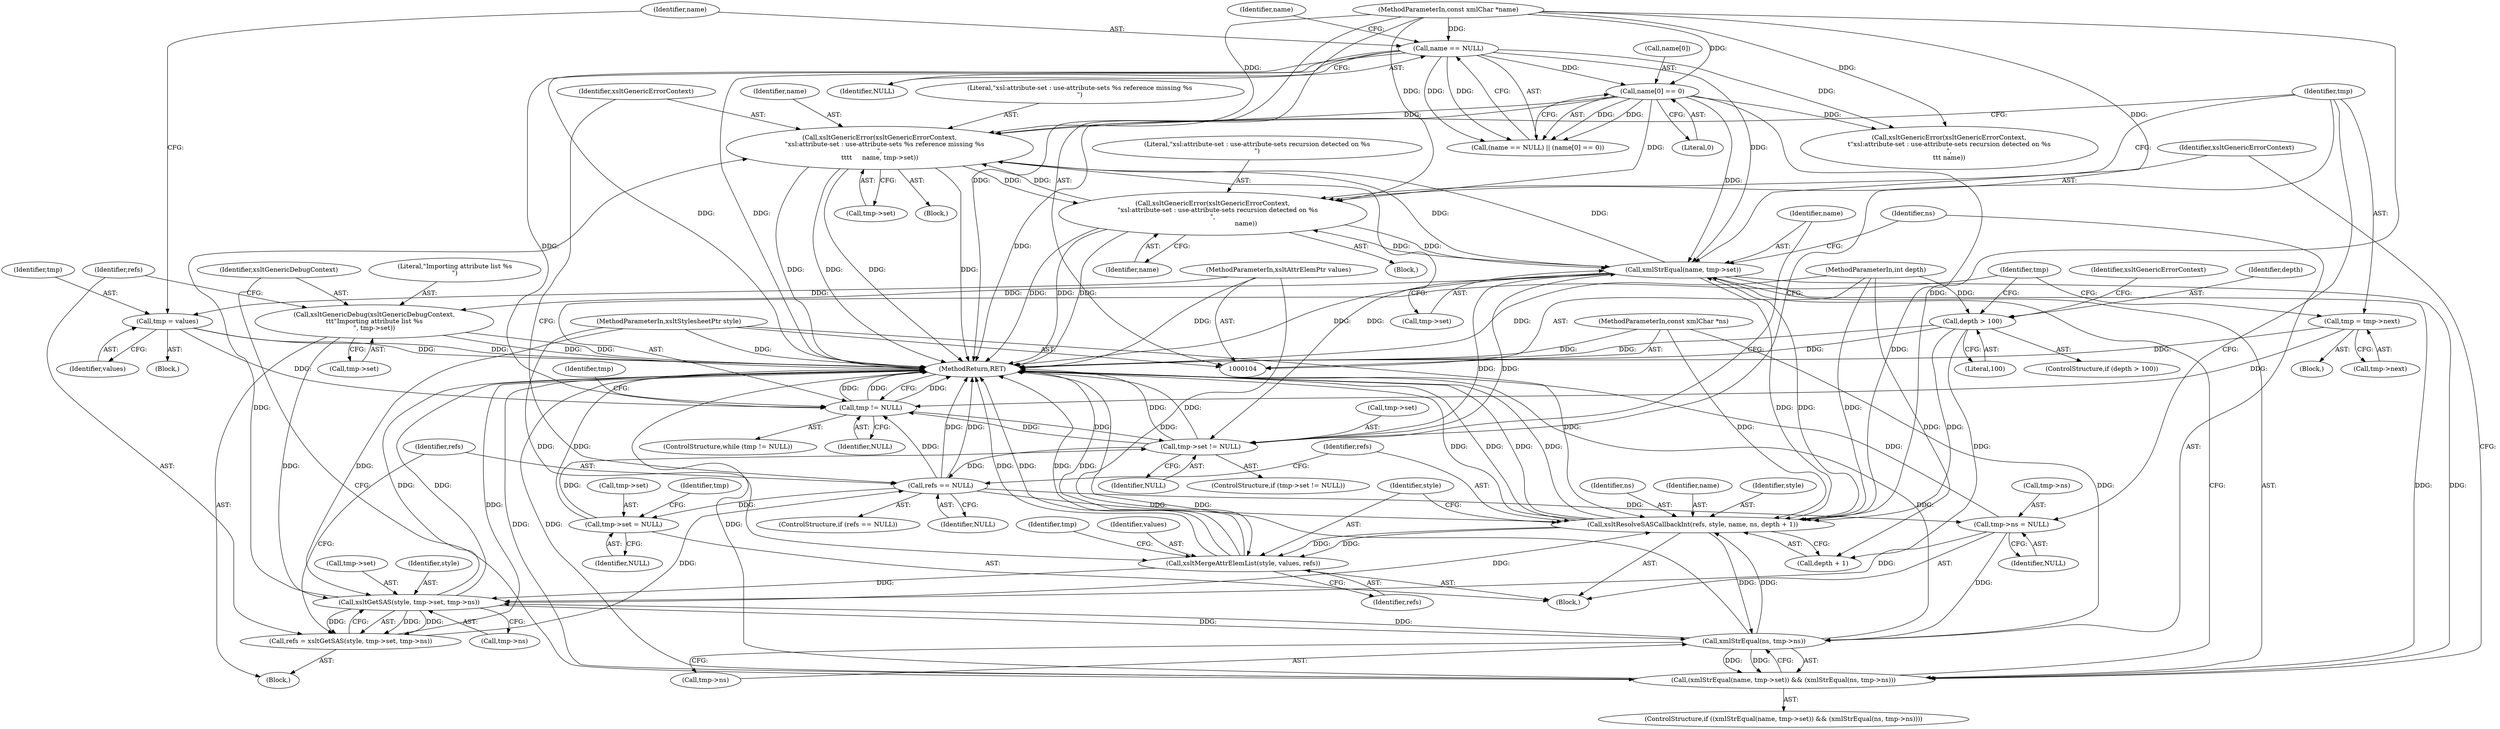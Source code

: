 digraph "0_Chrome_96dbafe288dbe2f0cc45fa3c39daf6d0c37acbab_12@pointer" {
"1000189" [label="(Call,xsltGenericError(xsltGenericErrorContext,\n     \"xsl:attribute-set : use-attribute-sets %s reference missing %s\n\",\n\t\t\t\t     name, tmp->set))"];
"1000162" [label="(Call,xsltGenericError(xsltGenericErrorContext,\n     \"xsl:attribute-set : use-attribute-sets recursion detected on %s\n\",\n                                 name))"];
"1000189" [label="(Call,xsltGenericError(xsltGenericErrorContext,\n     \"xsl:attribute-set : use-attribute-sets %s reference missing %s\n\",\n\t\t\t\t     name, tmp->set))"];
"1000151" [label="(Call,xmlStrEqual(name, tmp->set))"];
"1000198" [label="(Call,xsltResolveSASCallbackInt(refs, style, name, ns, depth + 1))"];
"1000185" [label="(Call,refs == NULL)"];
"1000174" [label="(Call,refs = xsltGetSAS(style, tmp->set, tmp->ns))"];
"1000176" [label="(Call,xsltGetSAS(style, tmp->set, tmp->ns))"];
"1000206" [label="(Call,xsltMergeAttrElemList(style, values, refs))"];
"1000106" [label="(MethodParameterIn,xsltStylesheetPtr style)"];
"1000105" [label="(MethodParameterIn,xsltAttrElemPtr values)"];
"1000168" [label="(Call,xsltGenericDebug(xsltGenericDebugContext,\n\t\t\t\"Importing attribute list %s\n\", tmp->set))"];
"1000215" [label="(Call,tmp->ns = NULL)"];
"1000156" [label="(Call,xmlStrEqual(ns, tmp->ns))"];
"1000108" [label="(MethodParameterIn,const xmlChar *ns)"];
"1000143" [label="(Call,tmp->set != NULL)"];
"1000210" [label="(Call,tmp->set = NULL)"];
"1000138" [label="(Call,tmp != NULL)"];
"1000220" [label="(Call,tmp = tmp->next)"];
"1000113" [label="(Call,tmp = values)"];
"1000118" [label="(Call,name == NULL)"];
"1000107" [label="(MethodParameterIn,const xmlChar *name)"];
"1000121" [label="(Call,name[0] == 0)"];
"1000128" [label="(Call,depth > 100)"];
"1000109" [label="(MethodParameterIn,int depth)"];
"1000150" [label="(Call,(xmlStrEqual(name, tmp->set)) && (xmlStrEqual(ns, tmp->ns)))"];
"1000128" [label="(Call,depth > 100)"];
"1000220" [label="(Call,tmp = tmp->next)"];
"1000151" [label="(Call,xmlStrEqual(name, tmp->set))"];
"1000186" [label="(Identifier,refs)"];
"1000212" [label="(Identifier,tmp)"];
"1000137" [label="(ControlStructure,while (tmp != NULL))"];
"1000117" [label="(Call,(name == NULL) || (name[0] == 0))"];
"1000141" [label="(Block,)"];
"1000210" [label="(Call,tmp->set = NULL)"];
"1000219" [label="(Identifier,NULL)"];
"1000156" [label="(Call,xmlStrEqual(ns, tmp->ns))"];
"1000118" [label="(Call,name == NULL)"];
"1000211" [label="(Call,tmp->set)"];
"1000178" [label="(Call,tmp->set)"];
"1000217" [label="(Identifier,tmp)"];
"1000162" [label="(Call,xsltGenericError(xsltGenericErrorContext,\n     \"xsl:attribute-set : use-attribute-sets recursion detected on %s\n\",\n                                 name))"];
"1000115" [label="(Identifier,values)"];
"1000176" [label="(Call,xsltGetSAS(style, tmp->set, tmp->ns))"];
"1000170" [label="(Literal,\"Importing attribute list %s\n\")"];
"1000114" [label="(Identifier,tmp)"];
"1000132" [label="(Call,xsltGenericError(xsltGenericErrorContext,\n\t\"xsl:attribute-set : use-attribute-sets recursion detected on %s\n\",\n\t\t\t name))"];
"1000145" [label="(Identifier,tmp)"];
"1000209" [label="(Identifier,refs)"];
"1000123" [label="(Identifier,name)"];
"1000144" [label="(Call,tmp->set)"];
"1000177" [label="(Identifier,style)"];
"1000143" [label="(Call,tmp->set != NULL)"];
"1000167" [label="(Block,)"];
"1000215" [label="(Call,tmp->ns = NULL)"];
"1000206" [label="(Call,xsltMergeAttrElemList(style, values, refs))"];
"1000109" [label="(MethodParameterIn,int depth)"];
"1000171" [label="(Call,tmp->set)"];
"1000189" [label="(Call,xsltGenericError(xsltGenericErrorContext,\n     \"xsl:attribute-set : use-attribute-sets %s reference missing %s\n\",\n\t\t\t\t     name, tmp->set))"];
"1000120" [label="(Identifier,NULL)"];
"1000161" [label="(Block,)"];
"1000142" [label="(ControlStructure,if (tmp->set != NULL))"];
"1000164" [label="(Literal,\"xsl:attribute-set : use-attribute-sets recursion detected on %s\n\")"];
"1000119" [label="(Identifier,name)"];
"1000216" [label="(Call,tmp->ns)"];
"1000169" [label="(Identifier,xsltGenericDebugContext)"];
"1000200" [label="(Identifier,style)"];
"1000168" [label="(Call,xsltGenericDebug(xsltGenericDebugContext,\n\t\t\t\"Importing attribute list %s\n\", tmp->set))"];
"1000149" [label="(ControlStructure,if ((xmlStrEqual(name, tmp->set)) && (xmlStrEqual(ns, tmp->ns))))"];
"1000192" [label="(Identifier,name)"];
"1000175" [label="(Identifier,refs)"];
"1000122" [label="(Call,name[0])"];
"1000130" [label="(Literal,100)"];
"1000222" [label="(Call,tmp->next)"];
"1000157" [label="(Identifier,ns)"];
"1000110" [label="(Block,)"];
"1000190" [label="(Identifier,xsltGenericErrorContext)"];
"1000108" [label="(MethodParameterIn,const xmlChar *ns)"];
"1000147" [label="(Identifier,NULL)"];
"1000153" [label="(Call,tmp->set)"];
"1000133" [label="(Identifier,xsltGenericErrorContext)"];
"1000107" [label="(MethodParameterIn,const xmlChar *name)"];
"1000127" [label="(ControlStructure,if (depth > 100))"];
"1000106" [label="(MethodParameterIn,xsltStylesheetPtr style)"];
"1000152" [label="(Identifier,name)"];
"1000174" [label="(Call,refs = xsltGetSAS(style, tmp->set, tmp->ns))"];
"1000150" [label="(Call,(xmlStrEqual(name, tmp->set)) && (xmlStrEqual(ns, tmp->ns)))"];
"1000105" [label="(MethodParameterIn,xsltAttrElemPtr values)"];
"1000158" [label="(Call,tmp->ns)"];
"1000208" [label="(Identifier,values)"];
"1000121" [label="(Call,name[0] == 0)"];
"1000197" [label="(Block,)"];
"1000139" [label="(Identifier,tmp)"];
"1000188" [label="(Block,)"];
"1000198" [label="(Call,xsltResolveSASCallbackInt(refs, style, name, ns, depth + 1))"];
"1000221" [label="(Identifier,tmp)"];
"1000191" [label="(Literal,\"xsl:attribute-set : use-attribute-sets %s reference missing %s\n\")"];
"1000225" [label="(MethodReturn,RET)"];
"1000140" [label="(Identifier,NULL)"];
"1000165" [label="(Identifier,name)"];
"1000113" [label="(Call,tmp = values)"];
"1000184" [label="(ControlStructure,if (refs == NULL))"];
"1000138" [label="(Call,tmp != NULL)"];
"1000214" [label="(Identifier,NULL)"];
"1000203" [label="(Call,depth + 1)"];
"1000129" [label="(Identifier,depth)"];
"1000207" [label="(Identifier,style)"];
"1000187" [label="(Identifier,NULL)"];
"1000125" [label="(Literal,0)"];
"1000163" [label="(Identifier,xsltGenericErrorContext)"];
"1000202" [label="(Identifier,ns)"];
"1000201" [label="(Identifier,name)"];
"1000185" [label="(Call,refs == NULL)"];
"1000199" [label="(Identifier,refs)"];
"1000193" [label="(Call,tmp->set)"];
"1000181" [label="(Call,tmp->ns)"];
"1000189" -> "1000188"  [label="AST: "];
"1000189" -> "1000193"  [label="CFG: "];
"1000190" -> "1000189"  [label="AST: "];
"1000191" -> "1000189"  [label="AST: "];
"1000192" -> "1000189"  [label="AST: "];
"1000193" -> "1000189"  [label="AST: "];
"1000221" -> "1000189"  [label="CFG: "];
"1000189" -> "1000225"  [label="DDG: "];
"1000189" -> "1000225"  [label="DDG: "];
"1000189" -> "1000225"  [label="DDG: "];
"1000189" -> "1000225"  [label="DDG: "];
"1000189" -> "1000143"  [label="DDG: "];
"1000189" -> "1000151"  [label="DDG: "];
"1000189" -> "1000162"  [label="DDG: "];
"1000162" -> "1000189"  [label="DDG: "];
"1000151" -> "1000189"  [label="DDG: "];
"1000121" -> "1000189"  [label="DDG: "];
"1000107" -> "1000189"  [label="DDG: "];
"1000176" -> "1000189"  [label="DDG: "];
"1000162" -> "1000161"  [label="AST: "];
"1000162" -> "1000165"  [label="CFG: "];
"1000163" -> "1000162"  [label="AST: "];
"1000164" -> "1000162"  [label="AST: "];
"1000165" -> "1000162"  [label="AST: "];
"1000221" -> "1000162"  [label="CFG: "];
"1000162" -> "1000225"  [label="DDG: "];
"1000162" -> "1000225"  [label="DDG: "];
"1000162" -> "1000225"  [label="DDG: "];
"1000162" -> "1000151"  [label="DDG: "];
"1000151" -> "1000162"  [label="DDG: "];
"1000121" -> "1000162"  [label="DDG: "];
"1000107" -> "1000162"  [label="DDG: "];
"1000151" -> "1000150"  [label="AST: "];
"1000151" -> "1000153"  [label="CFG: "];
"1000152" -> "1000151"  [label="AST: "];
"1000153" -> "1000151"  [label="AST: "];
"1000157" -> "1000151"  [label="CFG: "];
"1000150" -> "1000151"  [label="CFG: "];
"1000151" -> "1000225"  [label="DDG: "];
"1000151" -> "1000143"  [label="DDG: "];
"1000151" -> "1000150"  [label="DDG: "];
"1000151" -> "1000150"  [label="DDG: "];
"1000198" -> "1000151"  [label="DDG: "];
"1000121" -> "1000151"  [label="DDG: "];
"1000118" -> "1000151"  [label="DDG: "];
"1000107" -> "1000151"  [label="DDG: "];
"1000143" -> "1000151"  [label="DDG: "];
"1000151" -> "1000168"  [label="DDG: "];
"1000151" -> "1000198"  [label="DDG: "];
"1000198" -> "1000197"  [label="AST: "];
"1000198" -> "1000203"  [label="CFG: "];
"1000199" -> "1000198"  [label="AST: "];
"1000200" -> "1000198"  [label="AST: "];
"1000201" -> "1000198"  [label="AST: "];
"1000202" -> "1000198"  [label="AST: "];
"1000203" -> "1000198"  [label="AST: "];
"1000207" -> "1000198"  [label="CFG: "];
"1000198" -> "1000225"  [label="DDG: "];
"1000198" -> "1000225"  [label="DDG: "];
"1000198" -> "1000225"  [label="DDG: "];
"1000198" -> "1000225"  [label="DDG: "];
"1000198" -> "1000156"  [label="DDG: "];
"1000185" -> "1000198"  [label="DDG: "];
"1000121" -> "1000198"  [label="DDG: "];
"1000107" -> "1000198"  [label="DDG: "];
"1000176" -> "1000198"  [label="DDG: "];
"1000106" -> "1000198"  [label="DDG: "];
"1000156" -> "1000198"  [label="DDG: "];
"1000108" -> "1000198"  [label="DDG: "];
"1000128" -> "1000198"  [label="DDG: "];
"1000109" -> "1000198"  [label="DDG: "];
"1000198" -> "1000206"  [label="DDG: "];
"1000198" -> "1000206"  [label="DDG: "];
"1000185" -> "1000184"  [label="AST: "];
"1000185" -> "1000187"  [label="CFG: "];
"1000186" -> "1000185"  [label="AST: "];
"1000187" -> "1000185"  [label="AST: "];
"1000190" -> "1000185"  [label="CFG: "];
"1000199" -> "1000185"  [label="CFG: "];
"1000185" -> "1000225"  [label="DDG: "];
"1000185" -> "1000225"  [label="DDG: "];
"1000185" -> "1000138"  [label="DDG: "];
"1000174" -> "1000185"  [label="DDG: "];
"1000143" -> "1000185"  [label="DDG: "];
"1000185" -> "1000210"  [label="DDG: "];
"1000185" -> "1000215"  [label="DDG: "];
"1000174" -> "1000167"  [label="AST: "];
"1000174" -> "1000176"  [label="CFG: "];
"1000175" -> "1000174"  [label="AST: "];
"1000176" -> "1000174"  [label="AST: "];
"1000186" -> "1000174"  [label="CFG: "];
"1000174" -> "1000225"  [label="DDG: "];
"1000176" -> "1000174"  [label="DDG: "];
"1000176" -> "1000174"  [label="DDG: "];
"1000176" -> "1000174"  [label="DDG: "];
"1000176" -> "1000181"  [label="CFG: "];
"1000177" -> "1000176"  [label="AST: "];
"1000178" -> "1000176"  [label="AST: "];
"1000181" -> "1000176"  [label="AST: "];
"1000176" -> "1000225"  [label="DDG: "];
"1000176" -> "1000225"  [label="DDG: "];
"1000176" -> "1000156"  [label="DDG: "];
"1000206" -> "1000176"  [label="DDG: "];
"1000106" -> "1000176"  [label="DDG: "];
"1000168" -> "1000176"  [label="DDG: "];
"1000215" -> "1000176"  [label="DDG: "];
"1000156" -> "1000176"  [label="DDG: "];
"1000206" -> "1000197"  [label="AST: "];
"1000206" -> "1000209"  [label="CFG: "];
"1000207" -> "1000206"  [label="AST: "];
"1000208" -> "1000206"  [label="AST: "];
"1000209" -> "1000206"  [label="AST: "];
"1000212" -> "1000206"  [label="CFG: "];
"1000206" -> "1000225"  [label="DDG: "];
"1000206" -> "1000225"  [label="DDG: "];
"1000206" -> "1000225"  [label="DDG: "];
"1000206" -> "1000225"  [label="DDG: "];
"1000106" -> "1000206"  [label="DDG: "];
"1000105" -> "1000206"  [label="DDG: "];
"1000106" -> "1000104"  [label="AST: "];
"1000106" -> "1000225"  [label="DDG: "];
"1000105" -> "1000104"  [label="AST: "];
"1000105" -> "1000225"  [label="DDG: "];
"1000105" -> "1000113"  [label="DDG: "];
"1000168" -> "1000167"  [label="AST: "];
"1000168" -> "1000171"  [label="CFG: "];
"1000169" -> "1000168"  [label="AST: "];
"1000170" -> "1000168"  [label="AST: "];
"1000171" -> "1000168"  [label="AST: "];
"1000175" -> "1000168"  [label="CFG: "];
"1000168" -> "1000225"  [label="DDG: "];
"1000168" -> "1000225"  [label="DDG: "];
"1000215" -> "1000197"  [label="AST: "];
"1000215" -> "1000219"  [label="CFG: "];
"1000216" -> "1000215"  [label="AST: "];
"1000219" -> "1000215"  [label="AST: "];
"1000221" -> "1000215"  [label="CFG: "];
"1000215" -> "1000225"  [label="DDG: "];
"1000215" -> "1000156"  [label="DDG: "];
"1000156" -> "1000150"  [label="AST: "];
"1000156" -> "1000158"  [label="CFG: "];
"1000157" -> "1000156"  [label="AST: "];
"1000158" -> "1000156"  [label="AST: "];
"1000150" -> "1000156"  [label="CFG: "];
"1000156" -> "1000225"  [label="DDG: "];
"1000156" -> "1000225"  [label="DDG: "];
"1000156" -> "1000150"  [label="DDG: "];
"1000156" -> "1000150"  [label="DDG: "];
"1000108" -> "1000156"  [label="DDG: "];
"1000108" -> "1000104"  [label="AST: "];
"1000108" -> "1000225"  [label="DDG: "];
"1000143" -> "1000142"  [label="AST: "];
"1000143" -> "1000147"  [label="CFG: "];
"1000144" -> "1000143"  [label="AST: "];
"1000147" -> "1000143"  [label="AST: "];
"1000152" -> "1000143"  [label="CFG: "];
"1000221" -> "1000143"  [label="CFG: "];
"1000143" -> "1000225"  [label="DDG: "];
"1000143" -> "1000225"  [label="DDG: "];
"1000143" -> "1000138"  [label="DDG: "];
"1000210" -> "1000143"  [label="DDG: "];
"1000138" -> "1000143"  [label="DDG: "];
"1000210" -> "1000197"  [label="AST: "];
"1000210" -> "1000214"  [label="CFG: "];
"1000211" -> "1000210"  [label="AST: "];
"1000214" -> "1000210"  [label="AST: "];
"1000217" -> "1000210"  [label="CFG: "];
"1000210" -> "1000225"  [label="DDG: "];
"1000138" -> "1000137"  [label="AST: "];
"1000138" -> "1000140"  [label="CFG: "];
"1000139" -> "1000138"  [label="AST: "];
"1000140" -> "1000138"  [label="AST: "];
"1000145" -> "1000138"  [label="CFG: "];
"1000225" -> "1000138"  [label="CFG: "];
"1000138" -> "1000225"  [label="DDG: "];
"1000138" -> "1000225"  [label="DDG: "];
"1000138" -> "1000225"  [label="DDG: "];
"1000220" -> "1000138"  [label="DDG: "];
"1000113" -> "1000138"  [label="DDG: "];
"1000118" -> "1000138"  [label="DDG: "];
"1000220" -> "1000141"  [label="AST: "];
"1000220" -> "1000222"  [label="CFG: "];
"1000221" -> "1000220"  [label="AST: "];
"1000222" -> "1000220"  [label="AST: "];
"1000139" -> "1000220"  [label="CFG: "];
"1000220" -> "1000225"  [label="DDG: "];
"1000113" -> "1000110"  [label="AST: "];
"1000113" -> "1000115"  [label="CFG: "];
"1000114" -> "1000113"  [label="AST: "];
"1000115" -> "1000113"  [label="AST: "];
"1000119" -> "1000113"  [label="CFG: "];
"1000113" -> "1000225"  [label="DDG: "];
"1000113" -> "1000225"  [label="DDG: "];
"1000118" -> "1000117"  [label="AST: "];
"1000118" -> "1000120"  [label="CFG: "];
"1000119" -> "1000118"  [label="AST: "];
"1000120" -> "1000118"  [label="AST: "];
"1000123" -> "1000118"  [label="CFG: "];
"1000117" -> "1000118"  [label="CFG: "];
"1000118" -> "1000225"  [label="DDG: "];
"1000118" -> "1000225"  [label="DDG: "];
"1000118" -> "1000117"  [label="DDG: "];
"1000118" -> "1000117"  [label="DDG: "];
"1000107" -> "1000118"  [label="DDG: "];
"1000118" -> "1000121"  [label="DDG: "];
"1000118" -> "1000132"  [label="DDG: "];
"1000107" -> "1000104"  [label="AST: "];
"1000107" -> "1000225"  [label="DDG: "];
"1000107" -> "1000121"  [label="DDG: "];
"1000107" -> "1000132"  [label="DDG: "];
"1000121" -> "1000117"  [label="AST: "];
"1000121" -> "1000125"  [label="CFG: "];
"1000122" -> "1000121"  [label="AST: "];
"1000125" -> "1000121"  [label="AST: "];
"1000117" -> "1000121"  [label="CFG: "];
"1000121" -> "1000225"  [label="DDG: "];
"1000121" -> "1000117"  [label="DDG: "];
"1000121" -> "1000117"  [label="DDG: "];
"1000121" -> "1000132"  [label="DDG: "];
"1000128" -> "1000127"  [label="AST: "];
"1000128" -> "1000130"  [label="CFG: "];
"1000129" -> "1000128"  [label="AST: "];
"1000130" -> "1000128"  [label="AST: "];
"1000133" -> "1000128"  [label="CFG: "];
"1000139" -> "1000128"  [label="CFG: "];
"1000128" -> "1000225"  [label="DDG: "];
"1000128" -> "1000225"  [label="DDG: "];
"1000109" -> "1000128"  [label="DDG: "];
"1000128" -> "1000203"  [label="DDG: "];
"1000109" -> "1000104"  [label="AST: "];
"1000109" -> "1000225"  [label="DDG: "];
"1000109" -> "1000203"  [label="DDG: "];
"1000150" -> "1000149"  [label="AST: "];
"1000163" -> "1000150"  [label="CFG: "];
"1000169" -> "1000150"  [label="CFG: "];
"1000150" -> "1000225"  [label="DDG: "];
"1000150" -> "1000225"  [label="DDG: "];
"1000150" -> "1000225"  [label="DDG: "];
}
